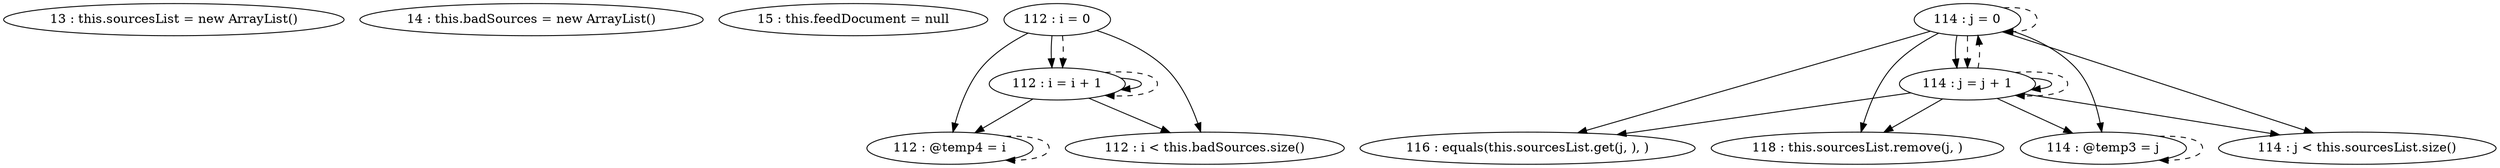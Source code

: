 digraph G {
"13 : this.sourcesList = new ArrayList()"
"14 : this.badSources = new ArrayList()"
"15 : this.feedDocument = null"
"112 : i = 0"
"112 : i = 0" -> "112 : @temp4 = i"
"112 : i = 0" -> "112 : i < this.badSources.size()"
"112 : i = 0" -> "112 : i = i + 1"
"112 : i = 0" -> "112 : i = i + 1" [style=dashed]
"112 : i < this.badSources.size()"
"114 : j = 0"
"114 : j = 0" -> "114 : j = j + 1"
"114 : j = 0" -> "116 : equals(this.sourcesList.get(j, ), )"
"114 : j = 0" -> "118 : this.sourcesList.remove(j, )"
"114 : j = 0" -> "114 : @temp3 = j"
"114 : j = 0" -> "114 : j < this.sourcesList.size()"
"114 : j = 0" -> "114 : j = 0" [style=dashed]
"114 : j = 0" -> "114 : j = j + 1" [style=dashed]
"114 : j < this.sourcesList.size()"
"116 : equals(this.sourcesList.get(j, ), )"
"112 : @temp4 = i"
"112 : @temp4 = i" -> "112 : @temp4 = i" [style=dashed]
"112 : i = i + 1"
"112 : i = i + 1" -> "112 : @temp4 = i"
"112 : i = i + 1" -> "112 : i < this.badSources.size()"
"112 : i = i + 1" -> "112 : i = i + 1"
"112 : i = i + 1" -> "112 : i = i + 1" [style=dashed]
"118 : this.sourcesList.remove(j, )"
"114 : @temp3 = j"
"114 : @temp3 = j" -> "114 : @temp3 = j" [style=dashed]
"114 : j = j + 1"
"114 : j = j + 1" -> "114 : j = j + 1"
"114 : j = j + 1" -> "116 : equals(this.sourcesList.get(j, ), )"
"114 : j = j + 1" -> "118 : this.sourcesList.remove(j, )"
"114 : j = j + 1" -> "114 : @temp3 = j"
"114 : j = j + 1" -> "114 : j < this.sourcesList.size()"
"114 : j = j + 1" -> "114 : j = 0" [style=dashed]
"114 : j = j + 1" -> "114 : j = j + 1" [style=dashed]
}